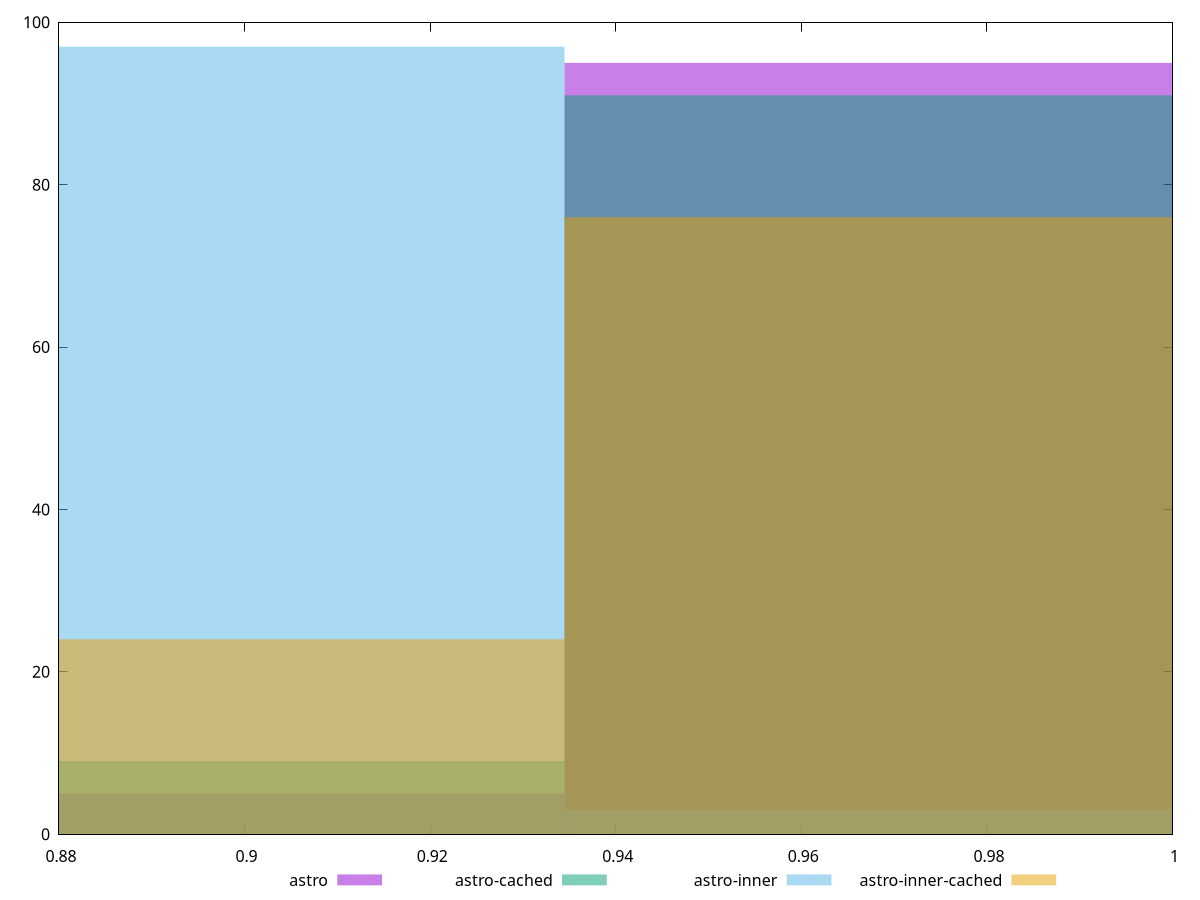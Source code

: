reset

$astro <<EOF
0.9967661202844527 95
0.8721703552488961 5
EOF

$astroCached <<EOF
0.9967661202844527 91
0.8721703552488961 9
EOF

$astroInner <<EOF
0.8721703552488961 97
0.9967661202844527 3
EOF

$astroInnerCached <<EOF
0.8721703552488961 24
0.9967661202844527 76
EOF

set key outside below
set boxwidth 0.12459576503555658
set xrange [0.88:1]
set yrange [0:100]
set trange [0:100]
set style fill transparent solid 0.5 noborder
set terminal svg size 640, 520 enhanced background rgb 'white'
set output "reports/report_00033_2021-03-01T14-23-16.841Z/legacy-javascript/comparison/histogram/all_score.svg"

plot $astro title "astro" with boxes, \
     $astroCached title "astro-cached" with boxes, \
     $astroInner title "astro-inner" with boxes, \
     $astroInnerCached title "astro-inner-cached" with boxes

reset
